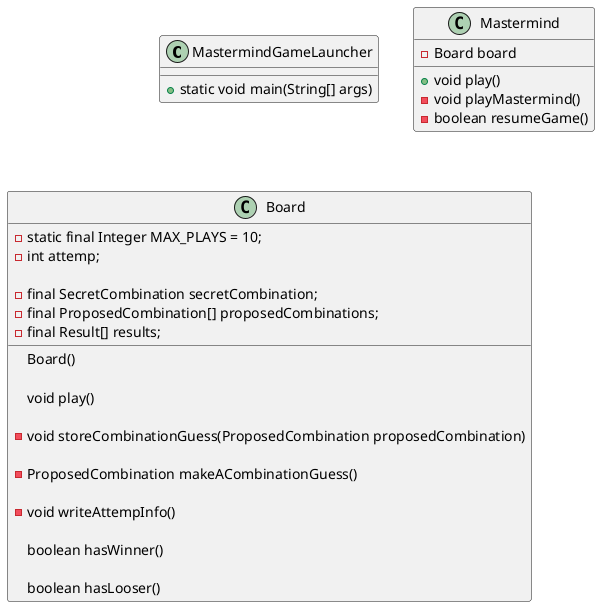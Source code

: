 @startuml

class MastermindGameLauncher {
  + static void main(String[] args)
}

class Mastermind {
- Board board
+ void play()
- void playMastermind()
- boolean resumeGame()
}


class Board {

  - static final Integer MAX_PLAYS = 10;
  - int attemp;

  - final SecretCombination secretCombination;
  - final ProposedCombination[] proposedCombinations;
  - final Result[] results;

  Board()

  void play() 

  - void storeCombinationGuess(ProposedCombination proposedCombination) 

  - ProposedCombination makeACombinationGuess() 

  - void writeAttempInfo()

  boolean hasWinner()

  boolean hasLooser()
}
@enduml